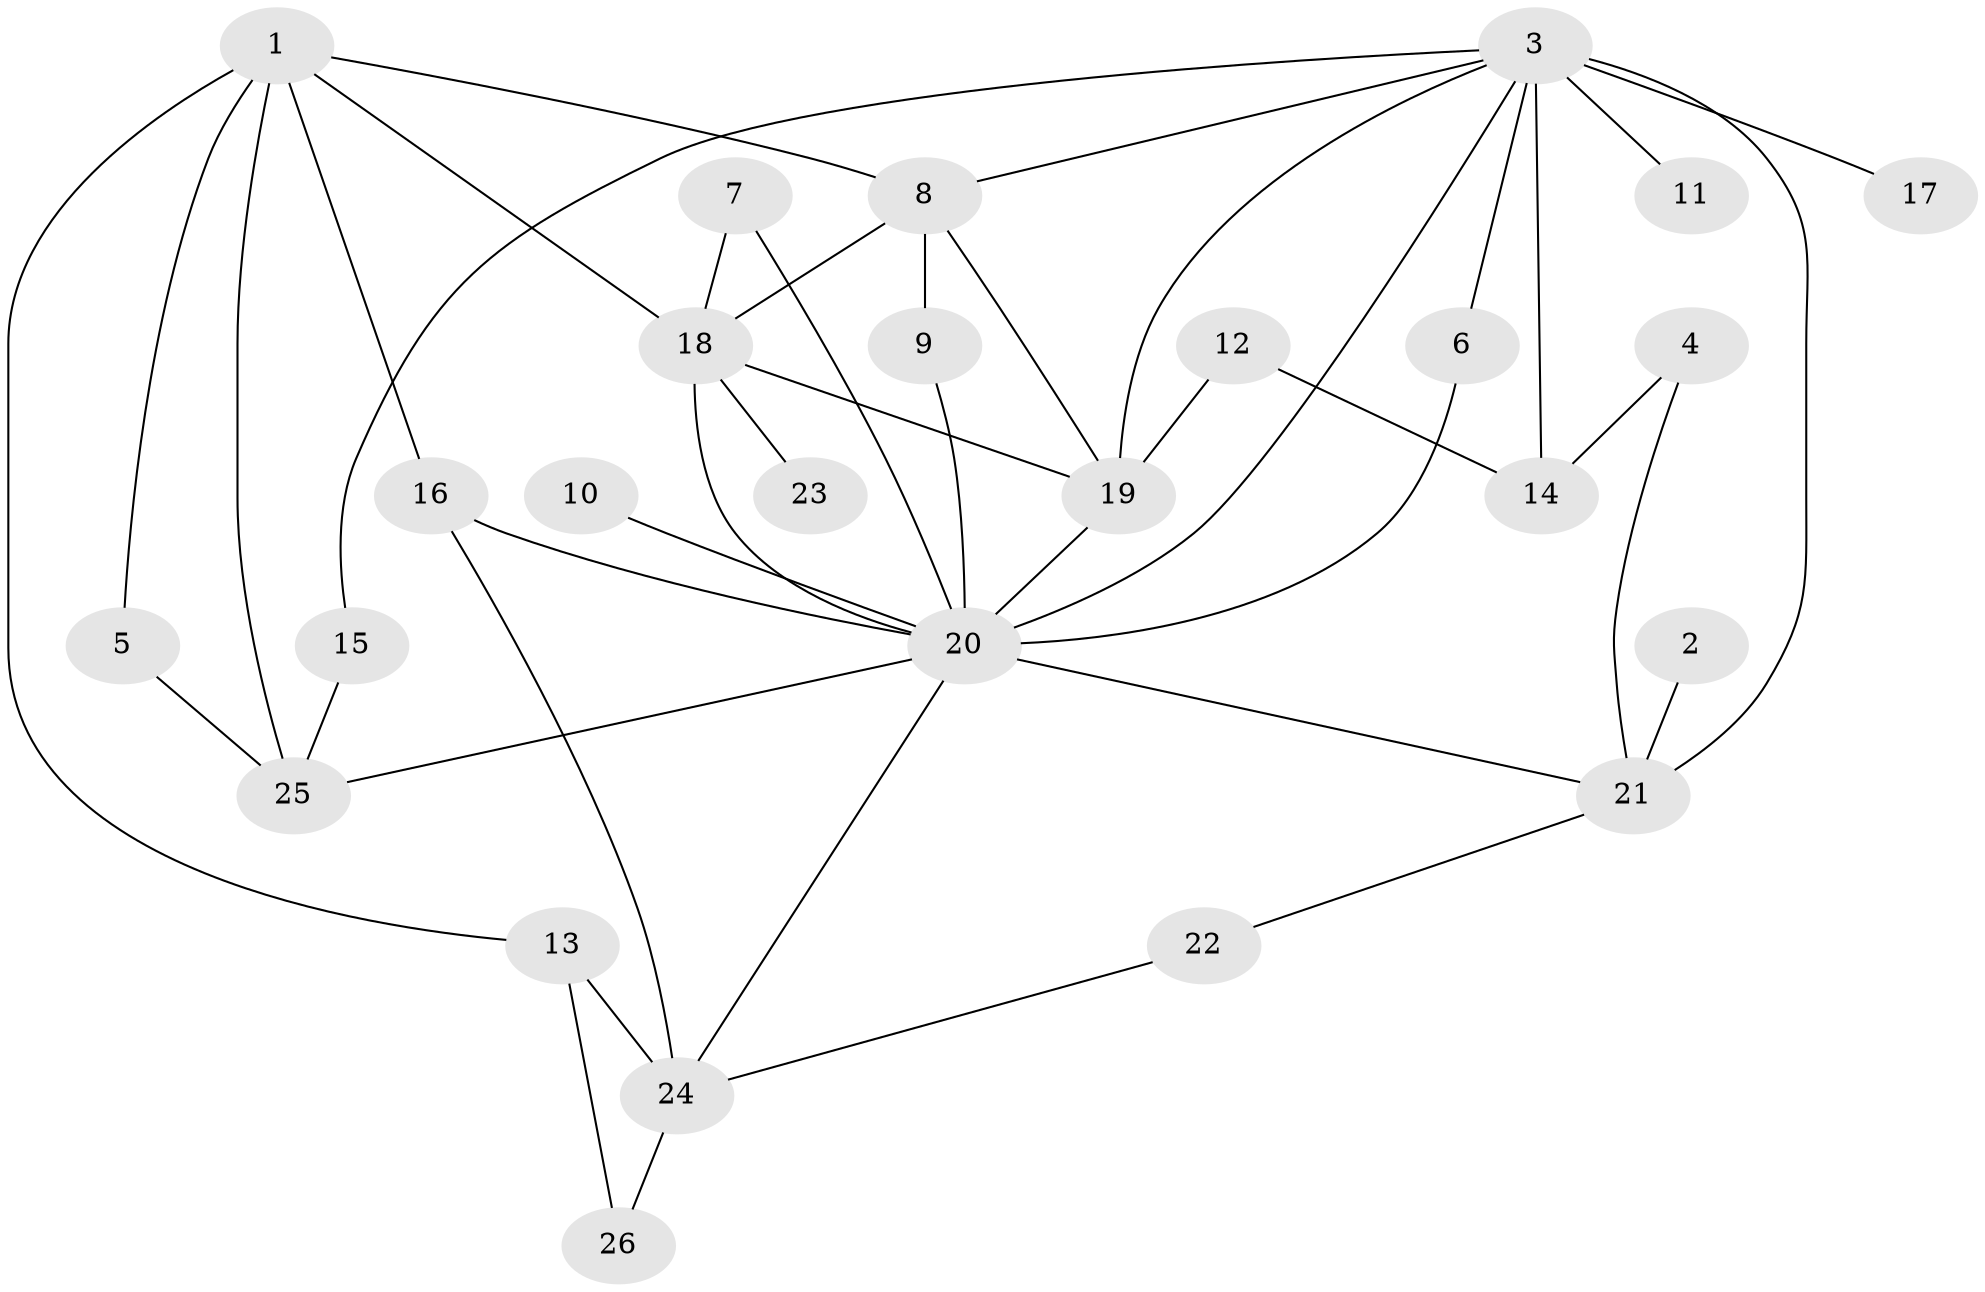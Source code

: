 // original degree distribution, {3: 0.2549019607843137, 5: 0.058823529411764705, 7: 0.0392156862745098, 6: 0.0196078431372549, 1: 0.19607843137254902, 4: 0.13725490196078433, 2: 0.29411764705882354}
// Generated by graph-tools (version 1.1) at 2025/25/03/09/25 03:25:24]
// undirected, 26 vertices, 44 edges
graph export_dot {
graph [start="1"]
  node [color=gray90,style=filled];
  1;
  2;
  3;
  4;
  5;
  6;
  7;
  8;
  9;
  10;
  11;
  12;
  13;
  14;
  15;
  16;
  17;
  18;
  19;
  20;
  21;
  22;
  23;
  24;
  25;
  26;
  1 -- 5 [weight=1.0];
  1 -- 8 [weight=1.0];
  1 -- 13 [weight=1.0];
  1 -- 16 [weight=1.0];
  1 -- 18 [weight=1.0];
  1 -- 25 [weight=1.0];
  2 -- 21 [weight=1.0];
  3 -- 6 [weight=1.0];
  3 -- 8 [weight=1.0];
  3 -- 11 [weight=1.0];
  3 -- 14 [weight=1.0];
  3 -- 15 [weight=1.0];
  3 -- 17 [weight=1.0];
  3 -- 19 [weight=1.0];
  3 -- 20 [weight=1.0];
  3 -- 21 [weight=2.0];
  4 -- 14 [weight=1.0];
  4 -- 21 [weight=1.0];
  5 -- 25 [weight=1.0];
  6 -- 20 [weight=1.0];
  7 -- 18 [weight=1.0];
  7 -- 20 [weight=1.0];
  8 -- 9 [weight=1.0];
  8 -- 18 [weight=1.0];
  8 -- 19 [weight=1.0];
  9 -- 20 [weight=1.0];
  10 -- 20 [weight=1.0];
  12 -- 14 [weight=1.0];
  12 -- 19 [weight=1.0];
  13 -- 24 [weight=1.0];
  13 -- 26 [weight=1.0];
  15 -- 25 [weight=1.0];
  16 -- 20 [weight=1.0];
  16 -- 24 [weight=1.0];
  18 -- 19 [weight=1.0];
  18 -- 20 [weight=1.0];
  18 -- 23 [weight=1.0];
  19 -- 20 [weight=2.0];
  20 -- 21 [weight=1.0];
  20 -- 24 [weight=1.0];
  20 -- 25 [weight=1.0];
  21 -- 22 [weight=1.0];
  22 -- 24 [weight=1.0];
  24 -- 26 [weight=1.0];
}
